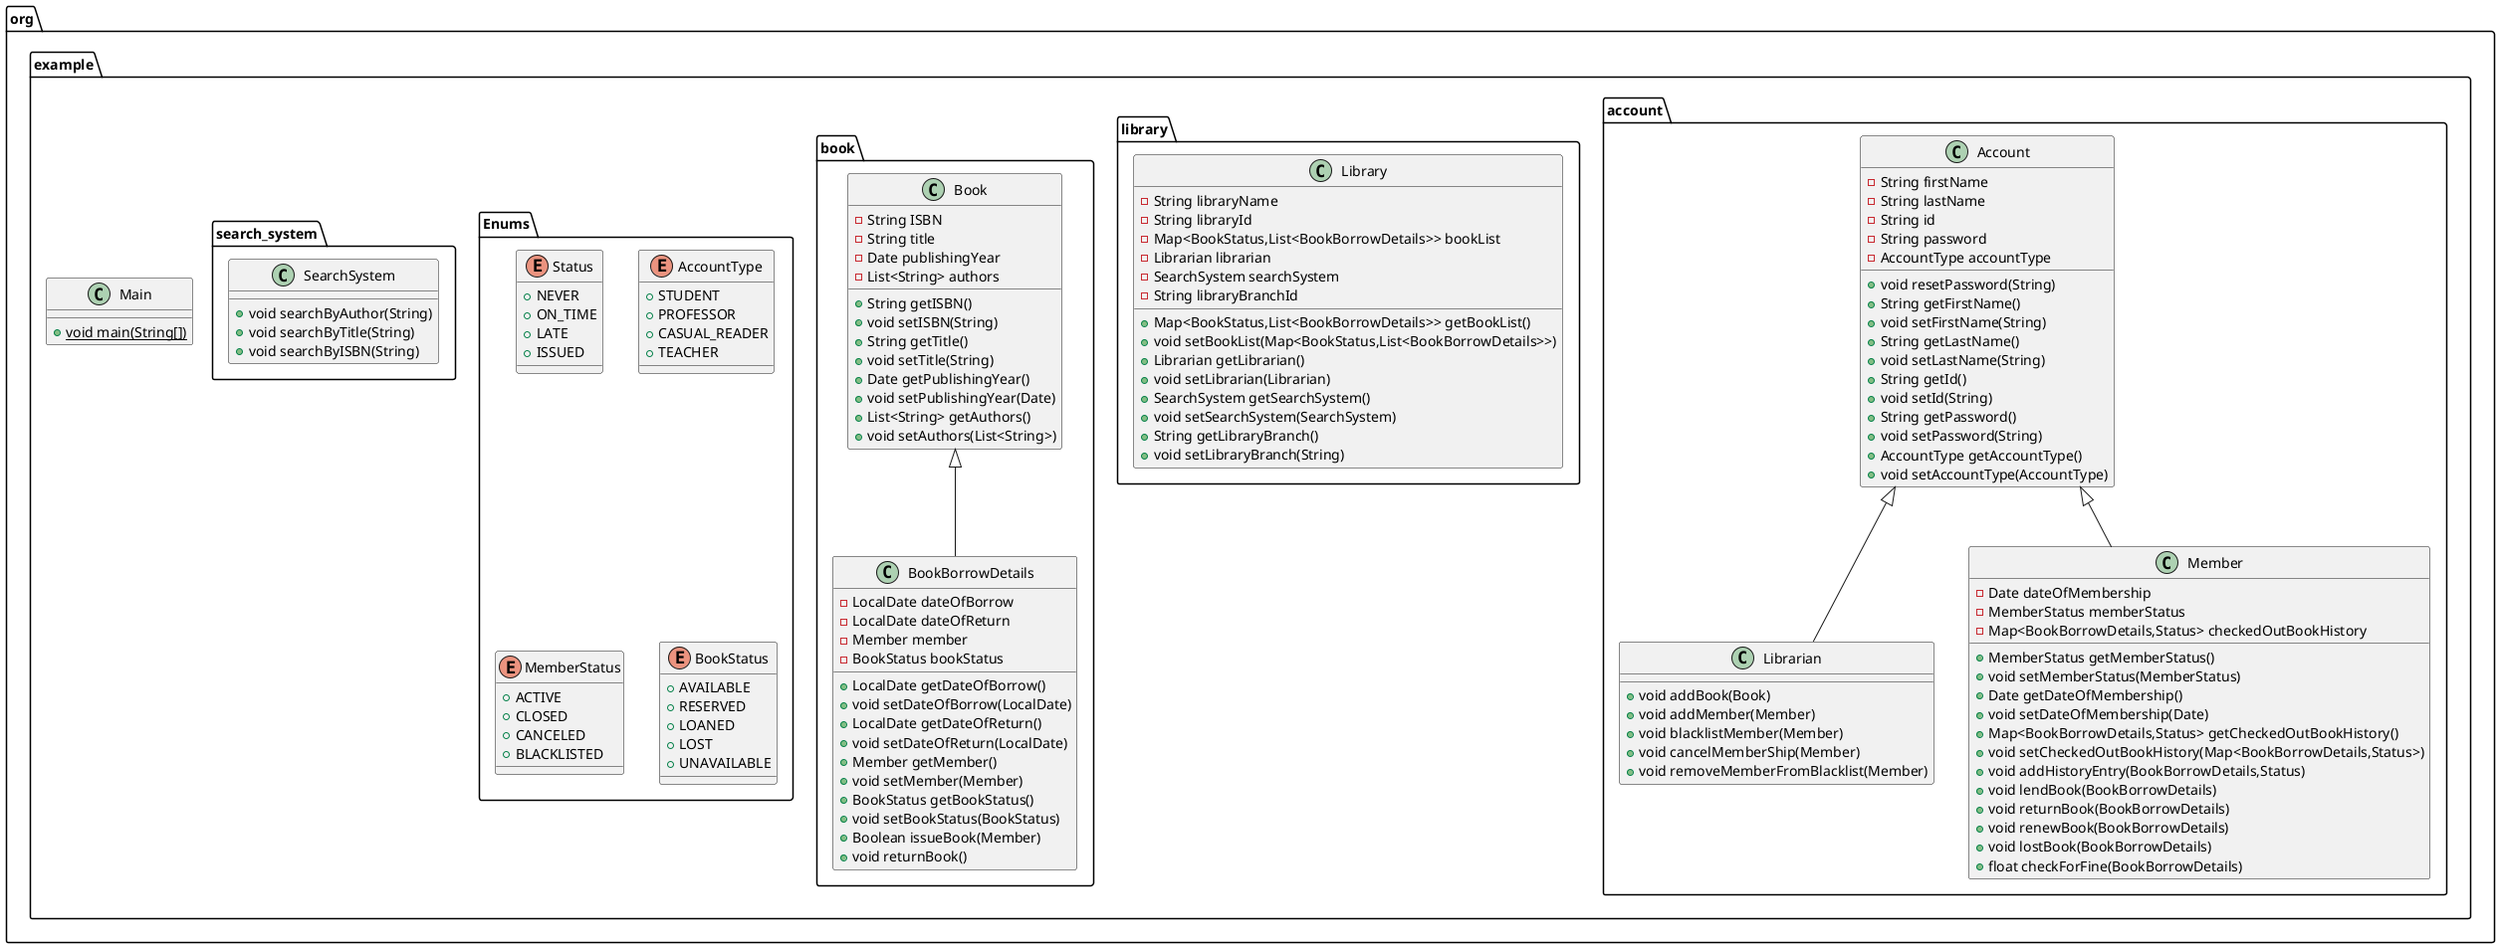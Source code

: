 @startuml
class org.example.account.Librarian {
+ void addBook(Book)
+ void addMember(Member)
+ void blacklistMember(Member)
+ void cancelMemberShip(Member)
+ void removeMemberFromBlacklist(Member)
}

class org.example.library.Library {
- String libraryName
- String libraryId
- Map<BookStatus,List<BookBorrowDetails>> bookList
- Librarian librarian
- SearchSystem searchSystem
- String libraryBranchId
+ Map<BookStatus,List<BookBorrowDetails>> getBookList()
+ void setBookList(Map<BookStatus,List<BookBorrowDetails>>)
+ Librarian getLibrarian()
+ void setLibrarian(Librarian)
+ SearchSystem getSearchSystem()
+ void setSearchSystem(SearchSystem)
+ String getLibraryBranch()
+ void setLibraryBranch(String)
}


class org.example.book.BookBorrowDetails {
- LocalDate dateOfBorrow
- LocalDate dateOfReturn
- Member member
- BookStatus bookStatus
+ LocalDate getDateOfBorrow()
+ void setDateOfBorrow(LocalDate)
+ LocalDate getDateOfReturn()
+ void setDateOfReturn(LocalDate)
+ Member getMember()
+ void setMember(Member)
+ BookStatus getBookStatus()
+ void setBookStatus(BookStatus)
+ Boolean issueBook(Member)
+ void returnBook()
}


enum org.example.Enums.Status {
+  NEVER
+  ON_TIME
+  LATE
+  ISSUED
}

class org.example.book.Book {
- String ISBN
- String title
- Date publishingYear
- List<String> authors
+ String getISBN()
+ void setISBN(String)
+ String getTitle()
+ void setTitle(String)
+ Date getPublishingYear()
+ void setPublishingYear(Date)
+ List<String> getAuthors()
+ void setAuthors(List<String>)
}


enum org.example.Enums.AccountType {
+  STUDENT
+  PROFESSOR
+  CASUAL_READER
+  TEACHER
}

class org.example.account.Account {
- String firstName
- String lastName
- String id
- String password
- AccountType accountType
+ void resetPassword(String)
+ String getFirstName()
+ void setFirstName(String)
+ String getLastName()
+ void setLastName(String)
+ String getId()
+ void setId(String)
+ String getPassword()
+ void setPassword(String)
+ AccountType getAccountType()
+ void setAccountType(AccountType)
}


enum org.example.Enums.MemberStatus {
+  ACTIVE
+  CLOSED
+  CANCELED
+  BLACKLISTED
}

class org.example.search_system.SearchSystem {
+ void searchByAuthor(String)
+ void searchByTitle(String)
+ void searchByISBN(String)
}

class org.example.Main {
+ {static} void main(String[])
}

class org.example.account.Member {
- Date dateOfMembership
- MemberStatus memberStatus
- Map<BookBorrowDetails,Status> checkedOutBookHistory
+ MemberStatus getMemberStatus()
+ void setMemberStatus(MemberStatus)
+ Date getDateOfMembership()
+ void setDateOfMembership(Date)
+ Map<BookBorrowDetails,Status> getCheckedOutBookHistory()
+ void setCheckedOutBookHistory(Map<BookBorrowDetails,Status>)
+ void addHistoryEntry(BookBorrowDetails,Status)
+ void lendBook(BookBorrowDetails)
+ void returnBook(BookBorrowDetails)
+ void renewBook(BookBorrowDetails)
+ void lostBook(BookBorrowDetails)
+ float checkForFine(BookBorrowDetails)
}


enum org.example.Enums.BookStatus {
+  AVAILABLE
+  RESERVED
+  LOANED
+  LOST
+  UNAVAILABLE
}



org.example.account.Account <|-- org.example.account.Librarian
org.example.book.Book <|-- org.example.book.BookBorrowDetails
org.example.account.Account <|-- org.example.account.Member
@enduml